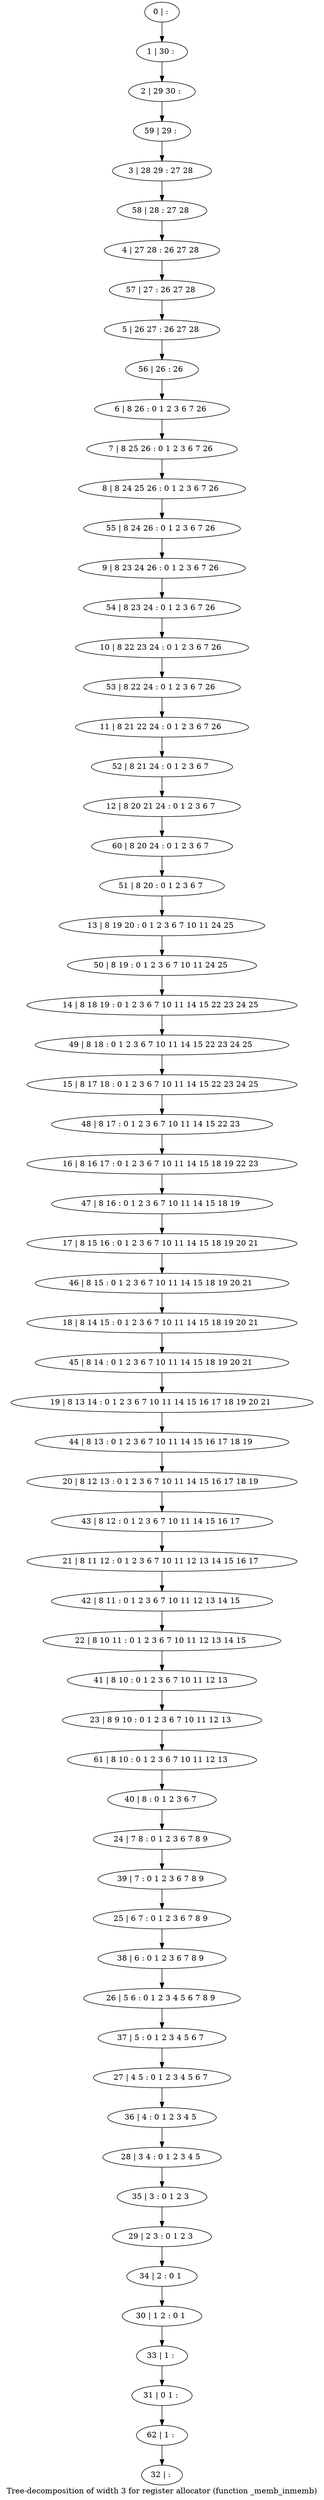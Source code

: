 digraph G {
graph [label="Tree-decomposition of width 3 for register allocator (function _memb_inmemb)"]
0[label="0 | : "];
1[label="1 | 30 : "];
2[label="2 | 29 30 : "];
3[label="3 | 28 29 : 27 28 "];
4[label="4 | 27 28 : 26 27 28 "];
5[label="5 | 26 27 : 26 27 28 "];
6[label="6 | 8 26 : 0 1 2 3 6 7 26 "];
7[label="7 | 8 25 26 : 0 1 2 3 6 7 26 "];
8[label="8 | 8 24 25 26 : 0 1 2 3 6 7 26 "];
9[label="9 | 8 23 24 26 : 0 1 2 3 6 7 26 "];
10[label="10 | 8 22 23 24 : 0 1 2 3 6 7 26 "];
11[label="11 | 8 21 22 24 : 0 1 2 3 6 7 26 "];
12[label="12 | 8 20 21 24 : 0 1 2 3 6 7 "];
13[label="13 | 8 19 20 : 0 1 2 3 6 7 10 11 24 25 "];
14[label="14 | 8 18 19 : 0 1 2 3 6 7 10 11 14 15 22 23 24 25 "];
15[label="15 | 8 17 18 : 0 1 2 3 6 7 10 11 14 15 22 23 24 25 "];
16[label="16 | 8 16 17 : 0 1 2 3 6 7 10 11 14 15 18 19 22 23 "];
17[label="17 | 8 15 16 : 0 1 2 3 6 7 10 11 14 15 18 19 20 21 "];
18[label="18 | 8 14 15 : 0 1 2 3 6 7 10 11 14 15 18 19 20 21 "];
19[label="19 | 8 13 14 : 0 1 2 3 6 7 10 11 14 15 16 17 18 19 20 21 "];
20[label="20 | 8 12 13 : 0 1 2 3 6 7 10 11 14 15 16 17 18 19 "];
21[label="21 | 8 11 12 : 0 1 2 3 6 7 10 11 12 13 14 15 16 17 "];
22[label="22 | 8 10 11 : 0 1 2 3 6 7 10 11 12 13 14 15 "];
23[label="23 | 8 9 10 : 0 1 2 3 6 7 10 11 12 13 "];
24[label="24 | 7 8 : 0 1 2 3 6 7 8 9 "];
25[label="25 | 6 7 : 0 1 2 3 6 7 8 9 "];
26[label="26 | 5 6 : 0 1 2 3 4 5 6 7 8 9 "];
27[label="27 | 4 5 : 0 1 2 3 4 5 6 7 "];
28[label="28 | 3 4 : 0 1 2 3 4 5 "];
29[label="29 | 2 3 : 0 1 2 3 "];
30[label="30 | 1 2 : 0 1 "];
31[label="31 | 0 1 : "];
32[label="32 | : "];
33[label="33 | 1 : "];
34[label="34 | 2 : 0 1 "];
35[label="35 | 3 : 0 1 2 3 "];
36[label="36 | 4 : 0 1 2 3 4 5 "];
37[label="37 | 5 : 0 1 2 3 4 5 6 7 "];
38[label="38 | 6 : 0 1 2 3 6 7 8 9 "];
39[label="39 | 7 : 0 1 2 3 6 7 8 9 "];
40[label="40 | 8 : 0 1 2 3 6 7 "];
41[label="41 | 8 10 : 0 1 2 3 6 7 10 11 12 13 "];
42[label="42 | 8 11 : 0 1 2 3 6 7 10 11 12 13 14 15 "];
43[label="43 | 8 12 : 0 1 2 3 6 7 10 11 14 15 16 17 "];
44[label="44 | 8 13 : 0 1 2 3 6 7 10 11 14 15 16 17 18 19 "];
45[label="45 | 8 14 : 0 1 2 3 6 7 10 11 14 15 18 19 20 21 "];
46[label="46 | 8 15 : 0 1 2 3 6 7 10 11 14 15 18 19 20 21 "];
47[label="47 | 8 16 : 0 1 2 3 6 7 10 11 14 15 18 19 "];
48[label="48 | 8 17 : 0 1 2 3 6 7 10 11 14 15 22 23 "];
49[label="49 | 8 18 : 0 1 2 3 6 7 10 11 14 15 22 23 24 25 "];
50[label="50 | 8 19 : 0 1 2 3 6 7 10 11 24 25 "];
51[label="51 | 8 20 : 0 1 2 3 6 7 "];
52[label="52 | 8 21 24 : 0 1 2 3 6 7 "];
53[label="53 | 8 22 24 : 0 1 2 3 6 7 26 "];
54[label="54 | 8 23 24 : 0 1 2 3 6 7 26 "];
55[label="55 | 8 24 26 : 0 1 2 3 6 7 26 "];
56[label="56 | 26 : 26 "];
57[label="57 | 27 : 26 27 28 "];
58[label="58 | 28 : 27 28 "];
59[label="59 | 29 : "];
60[label="60 | 8 20 24 : 0 1 2 3 6 7 "];
61[label="61 | 8 10 : 0 1 2 3 6 7 10 11 12 13 "];
62[label="62 | 1 : "];
0->1 ;
1->2 ;
6->7 ;
7->8 ;
33->31 ;
30->33 ;
34->30 ;
29->34 ;
35->29 ;
28->35 ;
36->28 ;
27->36 ;
37->27 ;
26->37 ;
38->26 ;
25->38 ;
39->25 ;
24->39 ;
40->24 ;
41->23 ;
22->41 ;
42->22 ;
21->42 ;
43->21 ;
20->43 ;
44->20 ;
19->44 ;
45->19 ;
18->45 ;
46->18 ;
17->46 ;
47->17 ;
16->47 ;
48->16 ;
15->48 ;
49->15 ;
14->49 ;
50->14 ;
13->50 ;
51->13 ;
52->12 ;
11->52 ;
53->11 ;
10->53 ;
54->10 ;
9->54 ;
55->9 ;
8->55 ;
56->6 ;
5->56 ;
57->5 ;
4->57 ;
58->4 ;
3->58 ;
59->3 ;
2->59 ;
60->51 ;
12->60 ;
61->40 ;
23->61 ;
62->32 ;
31->62 ;
}
